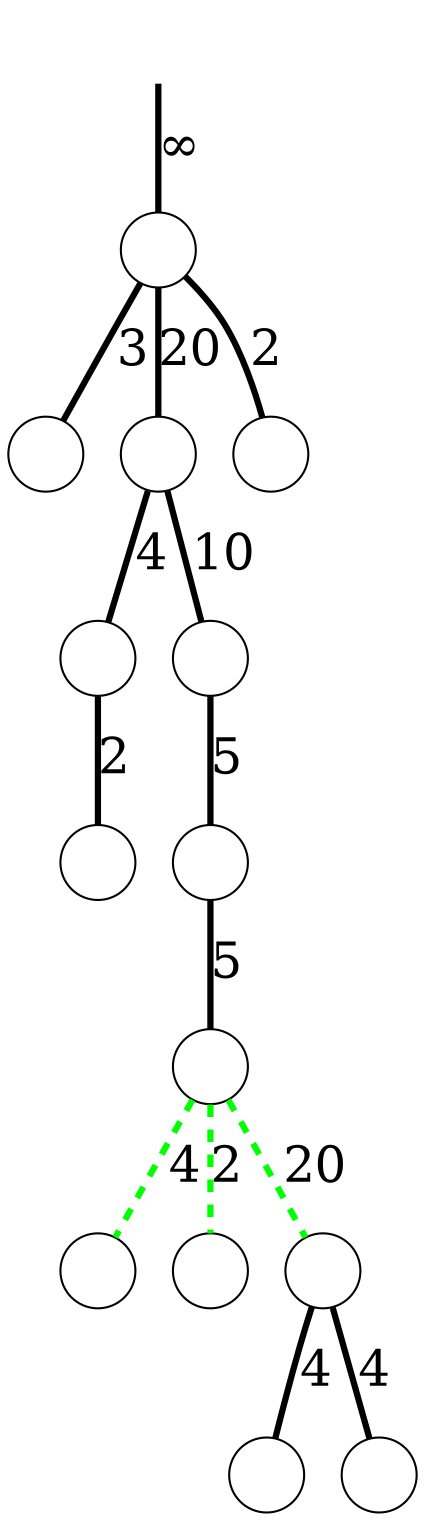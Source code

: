 digraph
{
	node [shape=circle, label=""];
	edge [dir=both, arrowtail=none, arrowhead=none, penwidth=3, fontsize=24];

	r -> n00 [label="&infin;"];
	n00 -> n10 [label=3];
	n00 -> n11 [label=20];
	n00 -> n12 [label=2];
	n11 -> n20 [label=4];
	n11 -> n21 [label=10];
	n20 -> n30 [label=2];
	n21 -> n31 [label=5];
	n31 -> n40 [label=5];
	n40 -> n50 [label=4, color=green, style=dashed];
	n40 -> n51 [label=2, color=green, style=dashed];
	n40 -> n52 [label=20, color=green, style=dashed];
	n52 -> n60 [label=4];
	n52 -> n61 [label=4];

	r [style=invisible];
}
